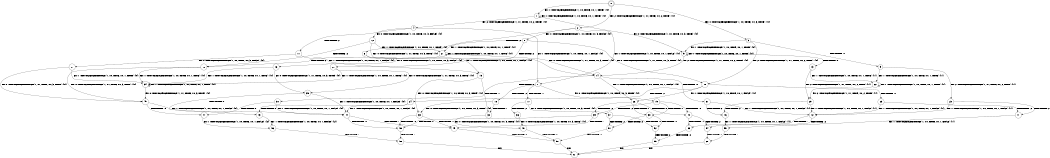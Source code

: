 digraph BCG {
size = "7, 10.5";
center = TRUE;
node [shape = circle];
0 [peripheries = 2];
0 -> 1 [label = "EX !1 !ATOMIC_EXCH_BRANCH (1, +0, TRUE, +0, 1, TRUE) !{0}"];
0 -> 2 [label = "EX !2 !ATOMIC_EXCH_BRANCH (1, +1, TRUE, +0, 2, TRUE) !{0}"];
0 -> 3 [label = "EX !0 !ATOMIC_EXCH_BRANCH (1, +0, TRUE, +0, 3, TRUE) !{0}"];
1 -> 4 [label = "EX !2 !ATOMIC_EXCH_BRANCH (1, +1, TRUE, +0, 2, TRUE) !{0}"];
1 -> 5 [label = "EX !0 !ATOMIC_EXCH_BRANCH (1, +0, TRUE, +0, 3, TRUE) !{0}"];
1 -> 1 [label = "EX !1 !ATOMIC_EXCH_BRANCH (1, +0, TRUE, +0, 1, TRUE) !{0}"];
2 -> 6 [label = "TERMINATE !2"];
2 -> 7 [label = "EX !1 !ATOMIC_EXCH_BRANCH (1, +0, TRUE, +0, 1, FALSE) !{0}"];
2 -> 8 [label = "EX !0 !ATOMIC_EXCH_BRANCH (1, +0, TRUE, +0, 3, FALSE) !{0}"];
3 -> 9 [label = "TERMINATE !0"];
3 -> 5 [label = "EX !1 !ATOMIC_EXCH_BRANCH (1, +0, TRUE, +0, 1, TRUE) !{0}"];
3 -> 10 [label = "EX !2 !ATOMIC_EXCH_BRANCH (1, +1, TRUE, +0, 2, TRUE) !{0}"];
4 -> 11 [label = "TERMINATE !2"];
4 -> 12 [label = "EX !0 !ATOMIC_EXCH_BRANCH (1, +0, TRUE, +0, 3, FALSE) !{0}"];
4 -> 7 [label = "EX !1 !ATOMIC_EXCH_BRANCH (1, +0, TRUE, +0, 1, FALSE) !{0}"];
5 -> 13 [label = "TERMINATE !0"];
5 -> 14 [label = "EX !2 !ATOMIC_EXCH_BRANCH (1, +1, TRUE, +0, 2, TRUE) !{0}"];
5 -> 5 [label = "EX !1 !ATOMIC_EXCH_BRANCH (1, +0, TRUE, +0, 1, TRUE) !{0}"];
6 -> 15 [label = "EX !1 !ATOMIC_EXCH_BRANCH (1, +0, TRUE, +0, 1, FALSE) !{0}"];
6 -> 16 [label = "EX !0 !ATOMIC_EXCH_BRANCH (1, +0, TRUE, +0, 3, FALSE) !{0}"];
7 -> 17 [label = "TERMINATE !1"];
7 -> 18 [label = "TERMINATE !2"];
7 -> 19 [label = "EX !0 !ATOMIC_EXCH_BRANCH (1, +0, TRUE, +0, 3, TRUE) !{0}"];
8 -> 20 [label = "TERMINATE !2"];
8 -> 21 [label = "EX !1 !ATOMIC_EXCH_BRANCH (1, +0, TRUE, +0, 1, TRUE) !{0}"];
8 -> 10 [label = "EX !0 !ATOMIC_EXCH_BRANCH (1, +1, TRUE, +0, 3, TRUE) !{0}"];
9 -> 22 [label = "EX !1 !ATOMIC_EXCH_BRANCH (1, +0, TRUE, +0, 1, TRUE) !{1}"];
9 -> 23 [label = "EX !2 !ATOMIC_EXCH_BRANCH (1, +1, TRUE, +0, 2, TRUE) !{1}"];
10 -> 24 [label = "TERMINATE !2"];
10 -> 25 [label = "TERMINATE !0"];
10 -> 26 [label = "EX !1 !ATOMIC_EXCH_BRANCH (1, +0, TRUE, +0, 1, FALSE) !{0}"];
11 -> 27 [label = "EX !0 !ATOMIC_EXCH_BRANCH (1, +0, TRUE, +0, 3, FALSE) !{0}"];
11 -> 15 [label = "EX !1 !ATOMIC_EXCH_BRANCH (1, +0, TRUE, +0, 1, FALSE) !{0}"];
12 -> 28 [label = "TERMINATE !2"];
12 -> 21 [label = "EX !1 !ATOMIC_EXCH_BRANCH (1, +0, TRUE, +0, 1, TRUE) !{0}"];
12 -> 14 [label = "EX !0 !ATOMIC_EXCH_BRANCH (1, +1, TRUE, +0, 3, TRUE) !{0}"];
13 -> 29 [label = "EX !2 !ATOMIC_EXCH_BRANCH (1, +1, TRUE, +0, 2, TRUE) !{1}"];
13 -> 22 [label = "EX !1 !ATOMIC_EXCH_BRANCH (1, +0, TRUE, +0, 1, TRUE) !{1}"];
14 -> 30 [label = "TERMINATE !2"];
14 -> 31 [label = "TERMINATE !0"];
14 -> 26 [label = "EX !1 !ATOMIC_EXCH_BRANCH (1, +0, TRUE, +0, 1, FALSE) !{0}"];
15 -> 32 [label = "TERMINATE !1"];
15 -> 33 [label = "EX !0 !ATOMIC_EXCH_BRANCH (1, +0, TRUE, +0, 3, TRUE) !{0}"];
16 -> 34 [label = "EX !1 !ATOMIC_EXCH_BRANCH (1, +0, TRUE, +0, 1, TRUE) !{0}"];
16 -> 35 [label = "EX !0 !ATOMIC_EXCH_BRANCH (1, +1, TRUE, +0, 3, TRUE) !{0}"];
17 -> 36 [label = "TERMINATE !2"];
17 -> 37 [label = "EX !0 !ATOMIC_EXCH_BRANCH (1, +0, TRUE, +0, 3, TRUE) !{0}"];
18 -> 32 [label = "TERMINATE !1"];
18 -> 33 [label = "EX !0 !ATOMIC_EXCH_BRANCH (1, +0, TRUE, +0, 3, TRUE) !{0}"];
19 -> 38 [label = "TERMINATE !1"];
19 -> 39 [label = "TERMINATE !2"];
19 -> 40 [label = "TERMINATE !0"];
20 -> 34 [label = "EX !1 !ATOMIC_EXCH_BRANCH (1, +0, TRUE, +0, 1, TRUE) !{0}"];
20 -> 35 [label = "EX !0 !ATOMIC_EXCH_BRANCH (1, +1, TRUE, +0, 3, TRUE) !{0}"];
21 -> 28 [label = "TERMINATE !2"];
21 -> 21 [label = "EX !1 !ATOMIC_EXCH_BRANCH (1, +0, TRUE, +0, 1, TRUE) !{0}"];
21 -> 14 [label = "EX !0 !ATOMIC_EXCH_BRANCH (1, +1, TRUE, +0, 3, TRUE) !{0}"];
22 -> 29 [label = "EX !2 !ATOMIC_EXCH_BRANCH (1, +1, TRUE, +0, 2, TRUE) !{1}"];
22 -> 22 [label = "EX !1 !ATOMIC_EXCH_BRANCH (1, +0, TRUE, +0, 1, TRUE) !{1}"];
23 -> 41 [label = "TERMINATE !2"];
23 -> 42 [label = "EX !1 !ATOMIC_EXCH_BRANCH (1, +0, TRUE, +0, 1, FALSE) !{1}"];
24 -> 43 [label = "TERMINATE !0"];
24 -> 44 [label = "EX !1 !ATOMIC_EXCH_BRANCH (1, +0, TRUE, +0, 1, FALSE) !{0}"];
25 -> 41 [label = "TERMINATE !2"];
25 -> 42 [label = "EX !1 !ATOMIC_EXCH_BRANCH (1, +0, TRUE, +0, 1, FALSE) !{1}"];
26 -> 38 [label = "TERMINATE !1"];
26 -> 39 [label = "TERMINATE !2"];
26 -> 40 [label = "TERMINATE !0"];
27 -> 34 [label = "EX !1 !ATOMIC_EXCH_BRANCH (1, +0, TRUE, +0, 1, TRUE) !{0}"];
27 -> 45 [label = "EX !0 !ATOMIC_EXCH_BRANCH (1, +1, TRUE, +0, 3, TRUE) !{0}"];
28 -> 34 [label = "EX !1 !ATOMIC_EXCH_BRANCH (1, +0, TRUE, +0, 1, TRUE) !{0}"];
28 -> 45 [label = "EX !0 !ATOMIC_EXCH_BRANCH (1, +1, TRUE, +0, 3, TRUE) !{0}"];
29 -> 46 [label = "TERMINATE !2"];
29 -> 42 [label = "EX !1 !ATOMIC_EXCH_BRANCH (1, +0, TRUE, +0, 1, FALSE) !{1}"];
30 -> 47 [label = "TERMINATE !0"];
30 -> 44 [label = "EX !1 !ATOMIC_EXCH_BRANCH (1, +0, TRUE, +0, 1, FALSE) !{0}"];
31 -> 46 [label = "TERMINATE !2"];
31 -> 42 [label = "EX !1 !ATOMIC_EXCH_BRANCH (1, +0, TRUE, +0, 1, FALSE) !{1}"];
32 -> 48 [label = "EX !0 !ATOMIC_EXCH_BRANCH (1, +0, TRUE, +0, 3, TRUE) !{0}"];
33 -> 49 [label = "TERMINATE !1"];
33 -> 50 [label = "TERMINATE !0"];
34 -> 34 [label = "EX !1 !ATOMIC_EXCH_BRANCH (1, +0, TRUE, +0, 1, TRUE) !{0}"];
34 -> 45 [label = "EX !0 !ATOMIC_EXCH_BRANCH (1, +1, TRUE, +0, 3, TRUE) !{0}"];
35 -> 43 [label = "TERMINATE !0"];
35 -> 44 [label = "EX !1 !ATOMIC_EXCH_BRANCH (1, +0, TRUE, +0, 1, FALSE) !{0}"];
36 -> 48 [label = "EX !0 !ATOMIC_EXCH_BRANCH (1, +0, TRUE, +0, 3, TRUE) !{0}"];
37 -> 51 [label = "TERMINATE !2"];
37 -> 52 [label = "TERMINATE !0"];
38 -> 51 [label = "TERMINATE !2"];
38 -> 52 [label = "TERMINATE !0"];
39 -> 49 [label = "TERMINATE !1"];
39 -> 50 [label = "TERMINATE !0"];
40 -> 53 [label = "TERMINATE !1"];
40 -> 54 [label = "TERMINATE !2"];
41 -> 55 [label = "EX !1 !ATOMIC_EXCH_BRANCH (1, +0, TRUE, +0, 1, FALSE) !{1}"];
42 -> 53 [label = "TERMINATE !1"];
42 -> 54 [label = "TERMINATE !2"];
43 -> 56 [label = "EX !1 !ATOMIC_EXCH_BRANCH (1, +0, TRUE, +0, 1, FALSE) !{2}"];
44 -> 49 [label = "TERMINATE !1"];
44 -> 50 [label = "TERMINATE !0"];
45 -> 47 [label = "TERMINATE !0"];
45 -> 44 [label = "EX !1 !ATOMIC_EXCH_BRANCH (1, +0, TRUE, +0, 1, FALSE) !{0}"];
46 -> 55 [label = "EX !1 !ATOMIC_EXCH_BRANCH (1, +0, TRUE, +0, 1, FALSE) !{1}"];
47 -> 56 [label = "EX !1 !ATOMIC_EXCH_BRANCH (1, +0, TRUE, +0, 1, FALSE) !{2}"];
48 -> 57 [label = "TERMINATE !0"];
49 -> 57 [label = "TERMINATE !0"];
50 -> 58 [label = "TERMINATE !1"];
51 -> 57 [label = "TERMINATE !0"];
52 -> 59 [label = "TERMINATE !2"];
53 -> 59 [label = "TERMINATE !2"];
54 -> 60 [label = "TERMINATE !1"];
55 -> 60 [label = "TERMINATE !1"];
56 -> 58 [label = "TERMINATE !1"];
57 -> 61 [label = "exit"];
58 -> 61 [label = "exit"];
59 -> 61 [label = "exit"];
60 -> 61 [label = "exit"];
}
